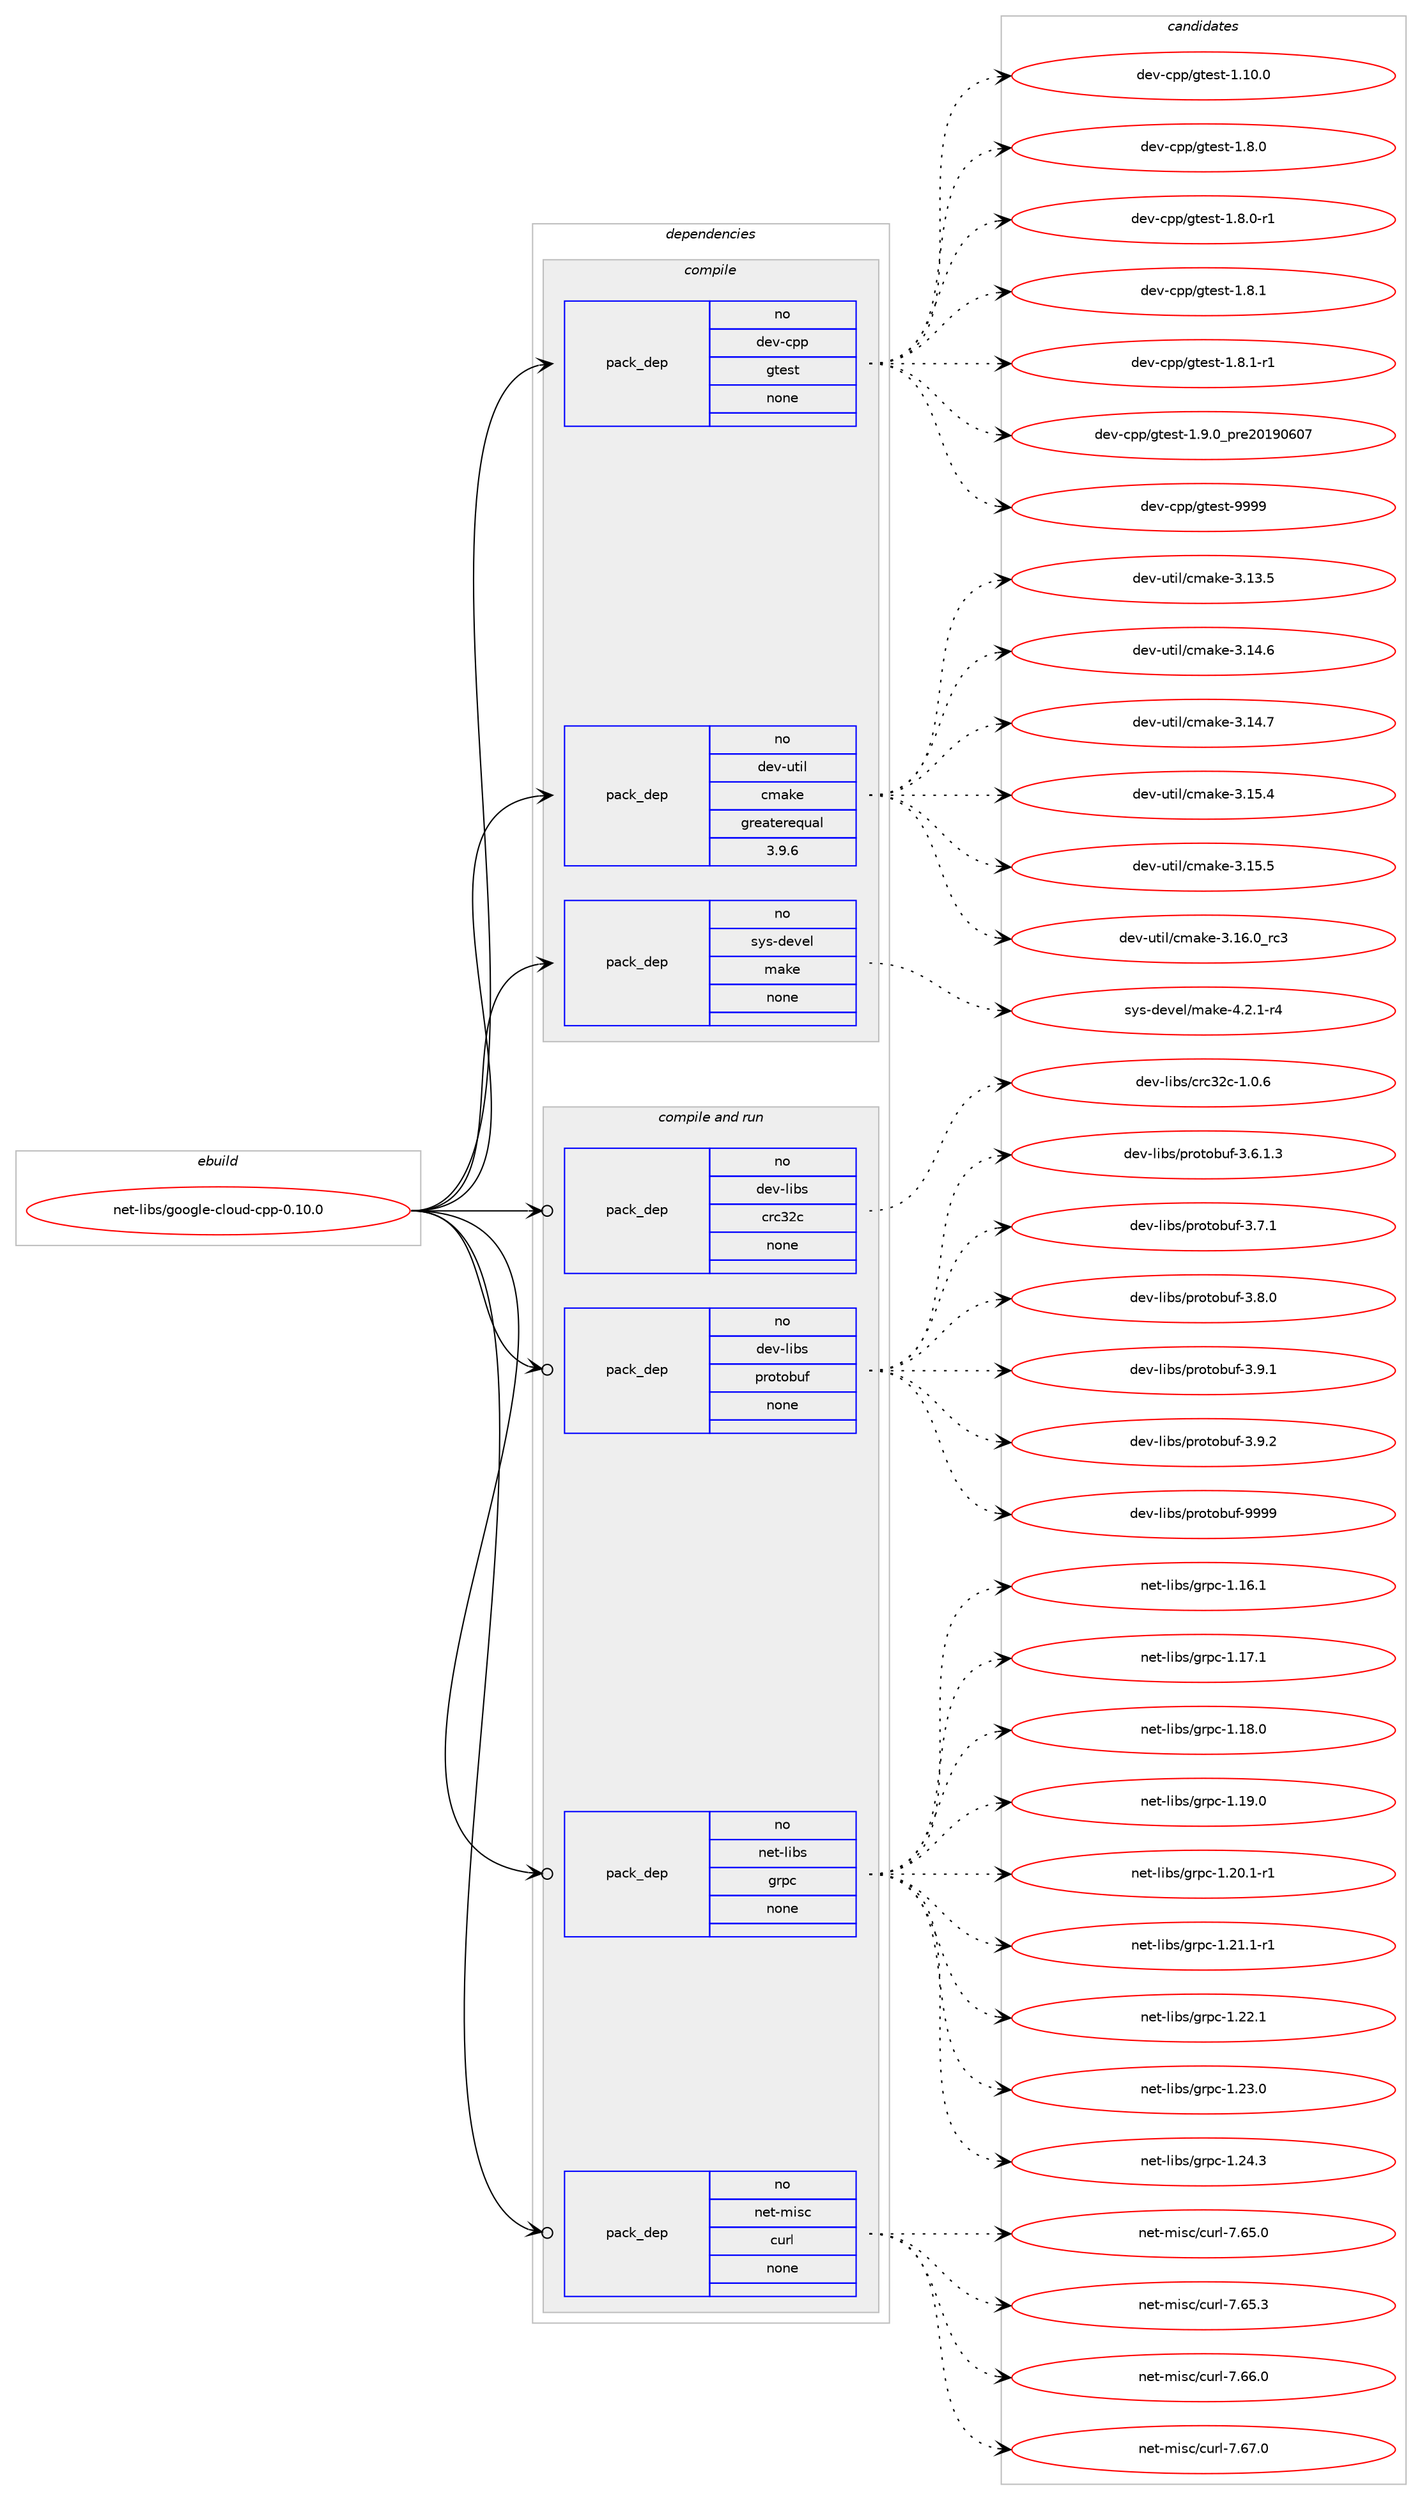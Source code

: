 digraph prolog {

# *************
# Graph options
# *************

newrank=true;
concentrate=true;
compound=true;
graph [rankdir=LR,fontname=Helvetica,fontsize=10,ranksep=1.5];#, ranksep=2.5, nodesep=0.2];
edge  [arrowhead=vee];
node  [fontname=Helvetica,fontsize=10];

# **********
# The ebuild
# **********

subgraph cluster_leftcol {
color=gray;
rank=same;
label=<<i>ebuild</i>>;
id [label="net-libs/google-cloud-cpp-0.10.0", color=red, width=4, href="../net-libs/google-cloud-cpp-0.10.0.svg"];
}

# ****************
# The dependencies
# ****************

subgraph cluster_midcol {
color=gray;
label=<<i>dependencies</i>>;
subgraph cluster_compile {
fillcolor="#eeeeee";
style=filled;
label=<<i>compile</i>>;
subgraph pack610053 {
dependency825794 [label=<<TABLE BORDER="0" CELLBORDER="1" CELLSPACING="0" CELLPADDING="4" WIDTH="220"><TR><TD ROWSPAN="6" CELLPADDING="30">pack_dep</TD></TR><TR><TD WIDTH="110">no</TD></TR><TR><TD>dev-cpp</TD></TR><TR><TD>gtest</TD></TR><TR><TD>none</TD></TR><TR><TD></TD></TR></TABLE>>, shape=none, color=blue];
}
id:e -> dependency825794:w [weight=20,style="solid",arrowhead="vee"];
subgraph pack610054 {
dependency825795 [label=<<TABLE BORDER="0" CELLBORDER="1" CELLSPACING="0" CELLPADDING="4" WIDTH="220"><TR><TD ROWSPAN="6" CELLPADDING="30">pack_dep</TD></TR><TR><TD WIDTH="110">no</TD></TR><TR><TD>dev-util</TD></TR><TR><TD>cmake</TD></TR><TR><TD>greaterequal</TD></TR><TR><TD>3.9.6</TD></TR></TABLE>>, shape=none, color=blue];
}
id:e -> dependency825795:w [weight=20,style="solid",arrowhead="vee"];
subgraph pack610055 {
dependency825796 [label=<<TABLE BORDER="0" CELLBORDER="1" CELLSPACING="0" CELLPADDING="4" WIDTH="220"><TR><TD ROWSPAN="6" CELLPADDING="30">pack_dep</TD></TR><TR><TD WIDTH="110">no</TD></TR><TR><TD>sys-devel</TD></TR><TR><TD>make</TD></TR><TR><TD>none</TD></TR><TR><TD></TD></TR></TABLE>>, shape=none, color=blue];
}
id:e -> dependency825796:w [weight=20,style="solid",arrowhead="vee"];
}
subgraph cluster_compileandrun {
fillcolor="#eeeeee";
style=filled;
label=<<i>compile and run</i>>;
subgraph pack610056 {
dependency825797 [label=<<TABLE BORDER="0" CELLBORDER="1" CELLSPACING="0" CELLPADDING="4" WIDTH="220"><TR><TD ROWSPAN="6" CELLPADDING="30">pack_dep</TD></TR><TR><TD WIDTH="110">no</TD></TR><TR><TD>dev-libs</TD></TR><TR><TD>crc32c</TD></TR><TR><TD>none</TD></TR><TR><TD></TD></TR></TABLE>>, shape=none, color=blue];
}
id:e -> dependency825797:w [weight=20,style="solid",arrowhead="odotvee"];
subgraph pack610057 {
dependency825798 [label=<<TABLE BORDER="0" CELLBORDER="1" CELLSPACING="0" CELLPADDING="4" WIDTH="220"><TR><TD ROWSPAN="6" CELLPADDING="30">pack_dep</TD></TR><TR><TD WIDTH="110">no</TD></TR><TR><TD>dev-libs</TD></TR><TR><TD>protobuf</TD></TR><TR><TD>none</TD></TR><TR><TD></TD></TR></TABLE>>, shape=none, color=blue];
}
id:e -> dependency825798:w [weight=20,style="solid",arrowhead="odotvee"];
subgraph pack610058 {
dependency825799 [label=<<TABLE BORDER="0" CELLBORDER="1" CELLSPACING="0" CELLPADDING="4" WIDTH="220"><TR><TD ROWSPAN="6" CELLPADDING="30">pack_dep</TD></TR><TR><TD WIDTH="110">no</TD></TR><TR><TD>net-libs</TD></TR><TR><TD>grpc</TD></TR><TR><TD>none</TD></TR><TR><TD></TD></TR></TABLE>>, shape=none, color=blue];
}
id:e -> dependency825799:w [weight=20,style="solid",arrowhead="odotvee"];
subgraph pack610059 {
dependency825800 [label=<<TABLE BORDER="0" CELLBORDER="1" CELLSPACING="0" CELLPADDING="4" WIDTH="220"><TR><TD ROWSPAN="6" CELLPADDING="30">pack_dep</TD></TR><TR><TD WIDTH="110">no</TD></TR><TR><TD>net-misc</TD></TR><TR><TD>curl</TD></TR><TR><TD>none</TD></TR><TR><TD></TD></TR></TABLE>>, shape=none, color=blue];
}
id:e -> dependency825800:w [weight=20,style="solid",arrowhead="odotvee"];
}
subgraph cluster_run {
fillcolor="#eeeeee";
style=filled;
label=<<i>run</i>>;
}
}

# **************
# The candidates
# **************

subgraph cluster_choices {
rank=same;
color=gray;
label=<<i>candidates</i>>;

subgraph choice610053 {
color=black;
nodesep=1;
choice10010111845991121124710311610111511645494649484648 [label="dev-cpp/gtest-1.10.0", color=red, width=4,href="../dev-cpp/gtest-1.10.0.svg"];
choice100101118459911211247103116101115116454946564648 [label="dev-cpp/gtest-1.8.0", color=red, width=4,href="../dev-cpp/gtest-1.8.0.svg"];
choice1001011184599112112471031161011151164549465646484511449 [label="dev-cpp/gtest-1.8.0-r1", color=red, width=4,href="../dev-cpp/gtest-1.8.0-r1.svg"];
choice100101118459911211247103116101115116454946564649 [label="dev-cpp/gtest-1.8.1", color=red, width=4,href="../dev-cpp/gtest-1.8.1.svg"];
choice1001011184599112112471031161011151164549465646494511449 [label="dev-cpp/gtest-1.8.1-r1", color=red, width=4,href="../dev-cpp/gtest-1.8.1-r1.svg"];
choice100101118459911211247103116101115116454946574648951121141015048495748544855 [label="dev-cpp/gtest-1.9.0_pre20190607", color=red, width=4,href="../dev-cpp/gtest-1.9.0_pre20190607.svg"];
choice1001011184599112112471031161011151164557575757 [label="dev-cpp/gtest-9999", color=red, width=4,href="../dev-cpp/gtest-9999.svg"];
dependency825794:e -> choice10010111845991121124710311610111511645494649484648:w [style=dotted,weight="100"];
dependency825794:e -> choice100101118459911211247103116101115116454946564648:w [style=dotted,weight="100"];
dependency825794:e -> choice1001011184599112112471031161011151164549465646484511449:w [style=dotted,weight="100"];
dependency825794:e -> choice100101118459911211247103116101115116454946564649:w [style=dotted,weight="100"];
dependency825794:e -> choice1001011184599112112471031161011151164549465646494511449:w [style=dotted,weight="100"];
dependency825794:e -> choice100101118459911211247103116101115116454946574648951121141015048495748544855:w [style=dotted,weight="100"];
dependency825794:e -> choice1001011184599112112471031161011151164557575757:w [style=dotted,weight="100"];
}
subgraph choice610054 {
color=black;
nodesep=1;
choice1001011184511711610510847991099710710145514649514653 [label="dev-util/cmake-3.13.5", color=red, width=4,href="../dev-util/cmake-3.13.5.svg"];
choice1001011184511711610510847991099710710145514649524654 [label="dev-util/cmake-3.14.6", color=red, width=4,href="../dev-util/cmake-3.14.6.svg"];
choice1001011184511711610510847991099710710145514649524655 [label="dev-util/cmake-3.14.7", color=red, width=4,href="../dev-util/cmake-3.14.7.svg"];
choice1001011184511711610510847991099710710145514649534652 [label="dev-util/cmake-3.15.4", color=red, width=4,href="../dev-util/cmake-3.15.4.svg"];
choice1001011184511711610510847991099710710145514649534653 [label="dev-util/cmake-3.15.5", color=red, width=4,href="../dev-util/cmake-3.15.5.svg"];
choice1001011184511711610510847991099710710145514649544648951149951 [label="dev-util/cmake-3.16.0_rc3", color=red, width=4,href="../dev-util/cmake-3.16.0_rc3.svg"];
dependency825795:e -> choice1001011184511711610510847991099710710145514649514653:w [style=dotted,weight="100"];
dependency825795:e -> choice1001011184511711610510847991099710710145514649524654:w [style=dotted,weight="100"];
dependency825795:e -> choice1001011184511711610510847991099710710145514649524655:w [style=dotted,weight="100"];
dependency825795:e -> choice1001011184511711610510847991099710710145514649534652:w [style=dotted,weight="100"];
dependency825795:e -> choice1001011184511711610510847991099710710145514649534653:w [style=dotted,weight="100"];
dependency825795:e -> choice1001011184511711610510847991099710710145514649544648951149951:w [style=dotted,weight="100"];
}
subgraph choice610055 {
color=black;
nodesep=1;
choice1151211154510010111810110847109971071014552465046494511452 [label="sys-devel/make-4.2.1-r4", color=red, width=4,href="../sys-devel/make-4.2.1-r4.svg"];
dependency825796:e -> choice1151211154510010111810110847109971071014552465046494511452:w [style=dotted,weight="100"];
}
subgraph choice610056 {
color=black;
nodesep=1;
choice1001011184510810598115479911499515099454946484654 [label="dev-libs/crc32c-1.0.6", color=red, width=4,href="../dev-libs/crc32c-1.0.6.svg"];
dependency825797:e -> choice1001011184510810598115479911499515099454946484654:w [style=dotted,weight="100"];
}
subgraph choice610057 {
color=black;
nodesep=1;
choice100101118451081059811547112114111116111981171024551465446494651 [label="dev-libs/protobuf-3.6.1.3", color=red, width=4,href="../dev-libs/protobuf-3.6.1.3.svg"];
choice10010111845108105981154711211411111611198117102455146554649 [label="dev-libs/protobuf-3.7.1", color=red, width=4,href="../dev-libs/protobuf-3.7.1.svg"];
choice10010111845108105981154711211411111611198117102455146564648 [label="dev-libs/protobuf-3.8.0", color=red, width=4,href="../dev-libs/protobuf-3.8.0.svg"];
choice10010111845108105981154711211411111611198117102455146574649 [label="dev-libs/protobuf-3.9.1", color=red, width=4,href="../dev-libs/protobuf-3.9.1.svg"];
choice10010111845108105981154711211411111611198117102455146574650 [label="dev-libs/protobuf-3.9.2", color=red, width=4,href="../dev-libs/protobuf-3.9.2.svg"];
choice100101118451081059811547112114111116111981171024557575757 [label="dev-libs/protobuf-9999", color=red, width=4,href="../dev-libs/protobuf-9999.svg"];
dependency825798:e -> choice100101118451081059811547112114111116111981171024551465446494651:w [style=dotted,weight="100"];
dependency825798:e -> choice10010111845108105981154711211411111611198117102455146554649:w [style=dotted,weight="100"];
dependency825798:e -> choice10010111845108105981154711211411111611198117102455146564648:w [style=dotted,weight="100"];
dependency825798:e -> choice10010111845108105981154711211411111611198117102455146574649:w [style=dotted,weight="100"];
dependency825798:e -> choice10010111845108105981154711211411111611198117102455146574650:w [style=dotted,weight="100"];
dependency825798:e -> choice100101118451081059811547112114111116111981171024557575757:w [style=dotted,weight="100"];
}
subgraph choice610058 {
color=black;
nodesep=1;
choice1101011164510810598115471031141129945494649544649 [label="net-libs/grpc-1.16.1", color=red, width=4,href="../net-libs/grpc-1.16.1.svg"];
choice1101011164510810598115471031141129945494649554649 [label="net-libs/grpc-1.17.1", color=red, width=4,href="../net-libs/grpc-1.17.1.svg"];
choice1101011164510810598115471031141129945494649564648 [label="net-libs/grpc-1.18.0", color=red, width=4,href="../net-libs/grpc-1.18.0.svg"];
choice1101011164510810598115471031141129945494649574648 [label="net-libs/grpc-1.19.0", color=red, width=4,href="../net-libs/grpc-1.19.0.svg"];
choice11010111645108105981154710311411299454946504846494511449 [label="net-libs/grpc-1.20.1-r1", color=red, width=4,href="../net-libs/grpc-1.20.1-r1.svg"];
choice11010111645108105981154710311411299454946504946494511449 [label="net-libs/grpc-1.21.1-r1", color=red, width=4,href="../net-libs/grpc-1.21.1-r1.svg"];
choice1101011164510810598115471031141129945494650504649 [label="net-libs/grpc-1.22.1", color=red, width=4,href="../net-libs/grpc-1.22.1.svg"];
choice1101011164510810598115471031141129945494650514648 [label="net-libs/grpc-1.23.0", color=red, width=4,href="../net-libs/grpc-1.23.0.svg"];
choice1101011164510810598115471031141129945494650524651 [label="net-libs/grpc-1.24.3", color=red, width=4,href="../net-libs/grpc-1.24.3.svg"];
dependency825799:e -> choice1101011164510810598115471031141129945494649544649:w [style=dotted,weight="100"];
dependency825799:e -> choice1101011164510810598115471031141129945494649554649:w [style=dotted,weight="100"];
dependency825799:e -> choice1101011164510810598115471031141129945494649564648:w [style=dotted,weight="100"];
dependency825799:e -> choice1101011164510810598115471031141129945494649574648:w [style=dotted,weight="100"];
dependency825799:e -> choice11010111645108105981154710311411299454946504846494511449:w [style=dotted,weight="100"];
dependency825799:e -> choice11010111645108105981154710311411299454946504946494511449:w [style=dotted,weight="100"];
dependency825799:e -> choice1101011164510810598115471031141129945494650504649:w [style=dotted,weight="100"];
dependency825799:e -> choice1101011164510810598115471031141129945494650514648:w [style=dotted,weight="100"];
dependency825799:e -> choice1101011164510810598115471031141129945494650524651:w [style=dotted,weight="100"];
}
subgraph choice610059 {
color=black;
nodesep=1;
choice1101011164510910511599479911711410845554654534648 [label="net-misc/curl-7.65.0", color=red, width=4,href="../net-misc/curl-7.65.0.svg"];
choice1101011164510910511599479911711410845554654534651 [label="net-misc/curl-7.65.3", color=red, width=4,href="../net-misc/curl-7.65.3.svg"];
choice1101011164510910511599479911711410845554654544648 [label="net-misc/curl-7.66.0", color=red, width=4,href="../net-misc/curl-7.66.0.svg"];
choice1101011164510910511599479911711410845554654554648 [label="net-misc/curl-7.67.0", color=red, width=4,href="../net-misc/curl-7.67.0.svg"];
dependency825800:e -> choice1101011164510910511599479911711410845554654534648:w [style=dotted,weight="100"];
dependency825800:e -> choice1101011164510910511599479911711410845554654534651:w [style=dotted,weight="100"];
dependency825800:e -> choice1101011164510910511599479911711410845554654544648:w [style=dotted,weight="100"];
dependency825800:e -> choice1101011164510910511599479911711410845554654554648:w [style=dotted,weight="100"];
}
}

}
